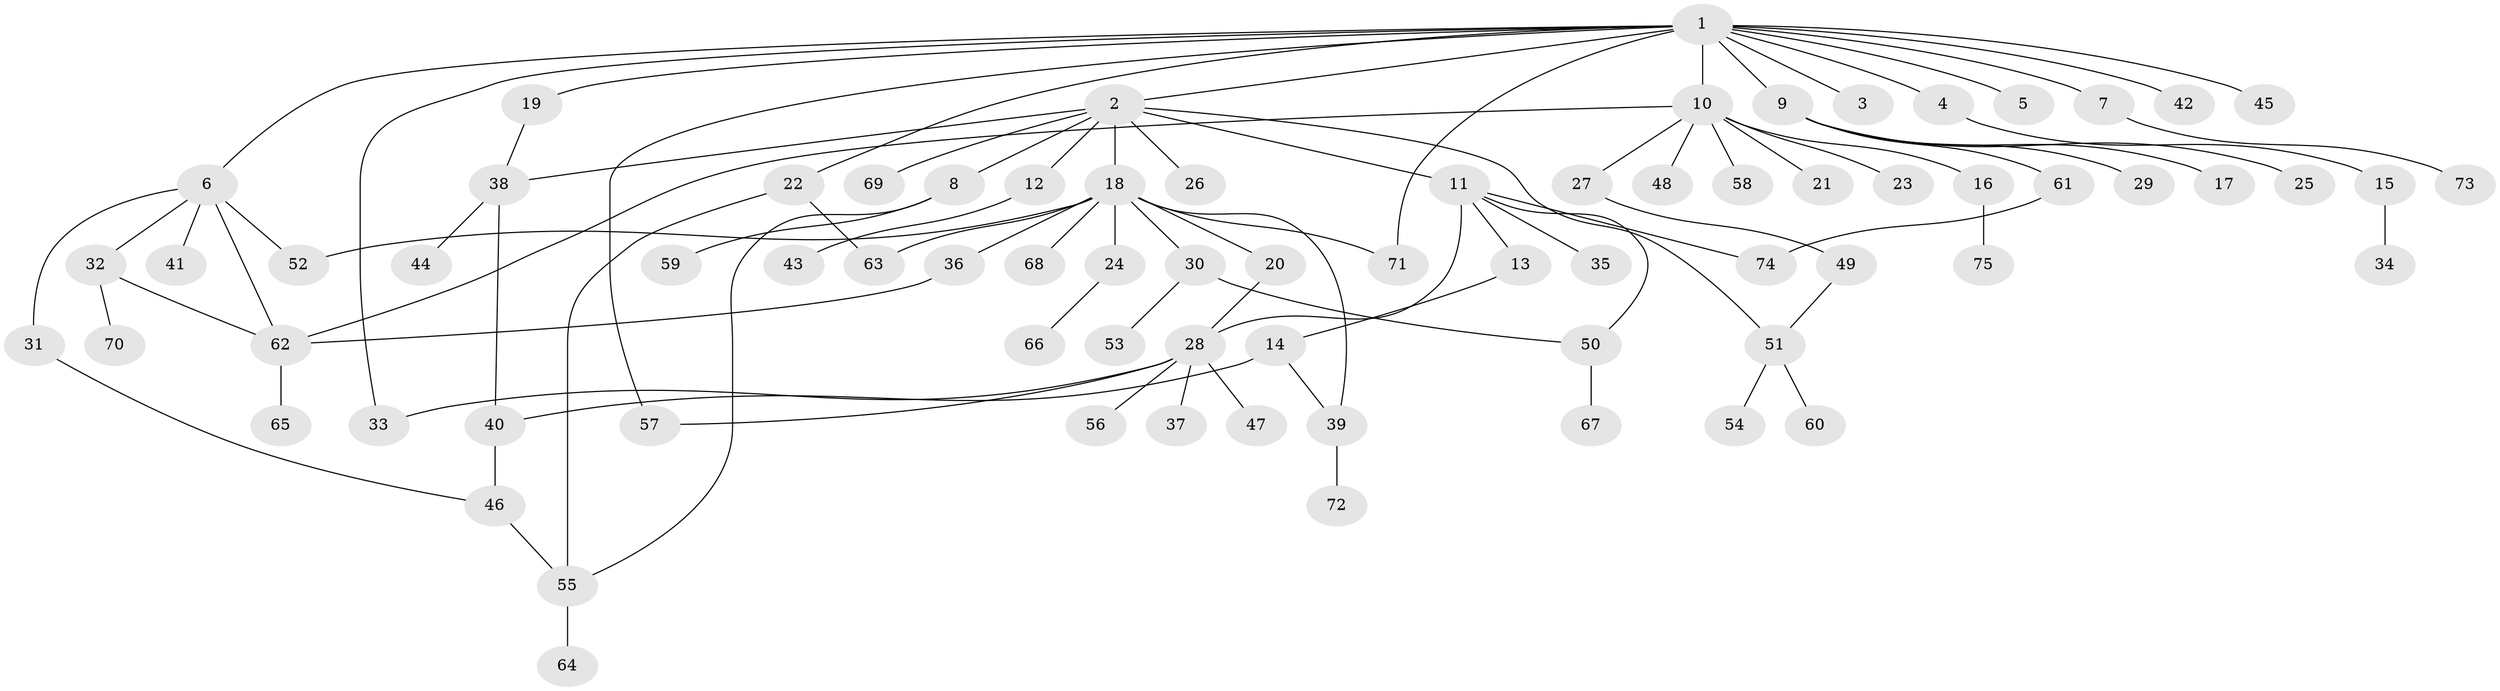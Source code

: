 // Generated by graph-tools (version 1.1) at 2025/11/02/27/25 16:11:13]
// undirected, 75 vertices, 92 edges
graph export_dot {
graph [start="1"]
  node [color=gray90,style=filled];
  1;
  2;
  3;
  4;
  5;
  6;
  7;
  8;
  9;
  10;
  11;
  12;
  13;
  14;
  15;
  16;
  17;
  18;
  19;
  20;
  21;
  22;
  23;
  24;
  25;
  26;
  27;
  28;
  29;
  30;
  31;
  32;
  33;
  34;
  35;
  36;
  37;
  38;
  39;
  40;
  41;
  42;
  43;
  44;
  45;
  46;
  47;
  48;
  49;
  50;
  51;
  52;
  53;
  54;
  55;
  56;
  57;
  58;
  59;
  60;
  61;
  62;
  63;
  64;
  65;
  66;
  67;
  68;
  69;
  70;
  71;
  72;
  73;
  74;
  75;
  1 -- 2;
  1 -- 3;
  1 -- 4;
  1 -- 5;
  1 -- 6;
  1 -- 7;
  1 -- 9;
  1 -- 10;
  1 -- 19;
  1 -- 22;
  1 -- 33;
  1 -- 42;
  1 -- 45;
  1 -- 57;
  1 -- 71;
  2 -- 8;
  2 -- 11;
  2 -- 12;
  2 -- 18;
  2 -- 26;
  2 -- 38;
  2 -- 51;
  2 -- 69;
  4 -- 15;
  6 -- 31;
  6 -- 32;
  6 -- 41;
  6 -- 52;
  6 -- 62;
  7 -- 73;
  8 -- 55;
  8 -- 59;
  9 -- 17;
  9 -- 25;
  9 -- 29;
  9 -- 61;
  10 -- 16;
  10 -- 21;
  10 -- 23;
  10 -- 27;
  10 -- 48;
  10 -- 58;
  10 -- 62;
  11 -- 13;
  11 -- 28;
  11 -- 35;
  11 -- 50;
  11 -- 74;
  12 -- 43;
  13 -- 14;
  14 -- 39;
  14 -- 40;
  15 -- 34;
  16 -- 75;
  18 -- 20;
  18 -- 24;
  18 -- 30;
  18 -- 36;
  18 -- 39;
  18 -- 52;
  18 -- 63;
  18 -- 68;
  18 -- 71;
  19 -- 38;
  20 -- 28;
  22 -- 55;
  22 -- 63;
  24 -- 66;
  27 -- 49;
  28 -- 33;
  28 -- 37;
  28 -- 47;
  28 -- 56;
  28 -- 57;
  30 -- 50;
  30 -- 53;
  31 -- 46;
  32 -- 62;
  32 -- 70;
  36 -- 62;
  38 -- 40;
  38 -- 44;
  39 -- 72;
  40 -- 46;
  46 -- 55;
  49 -- 51;
  50 -- 67;
  51 -- 54;
  51 -- 60;
  55 -- 64;
  61 -- 74;
  62 -- 65;
}
